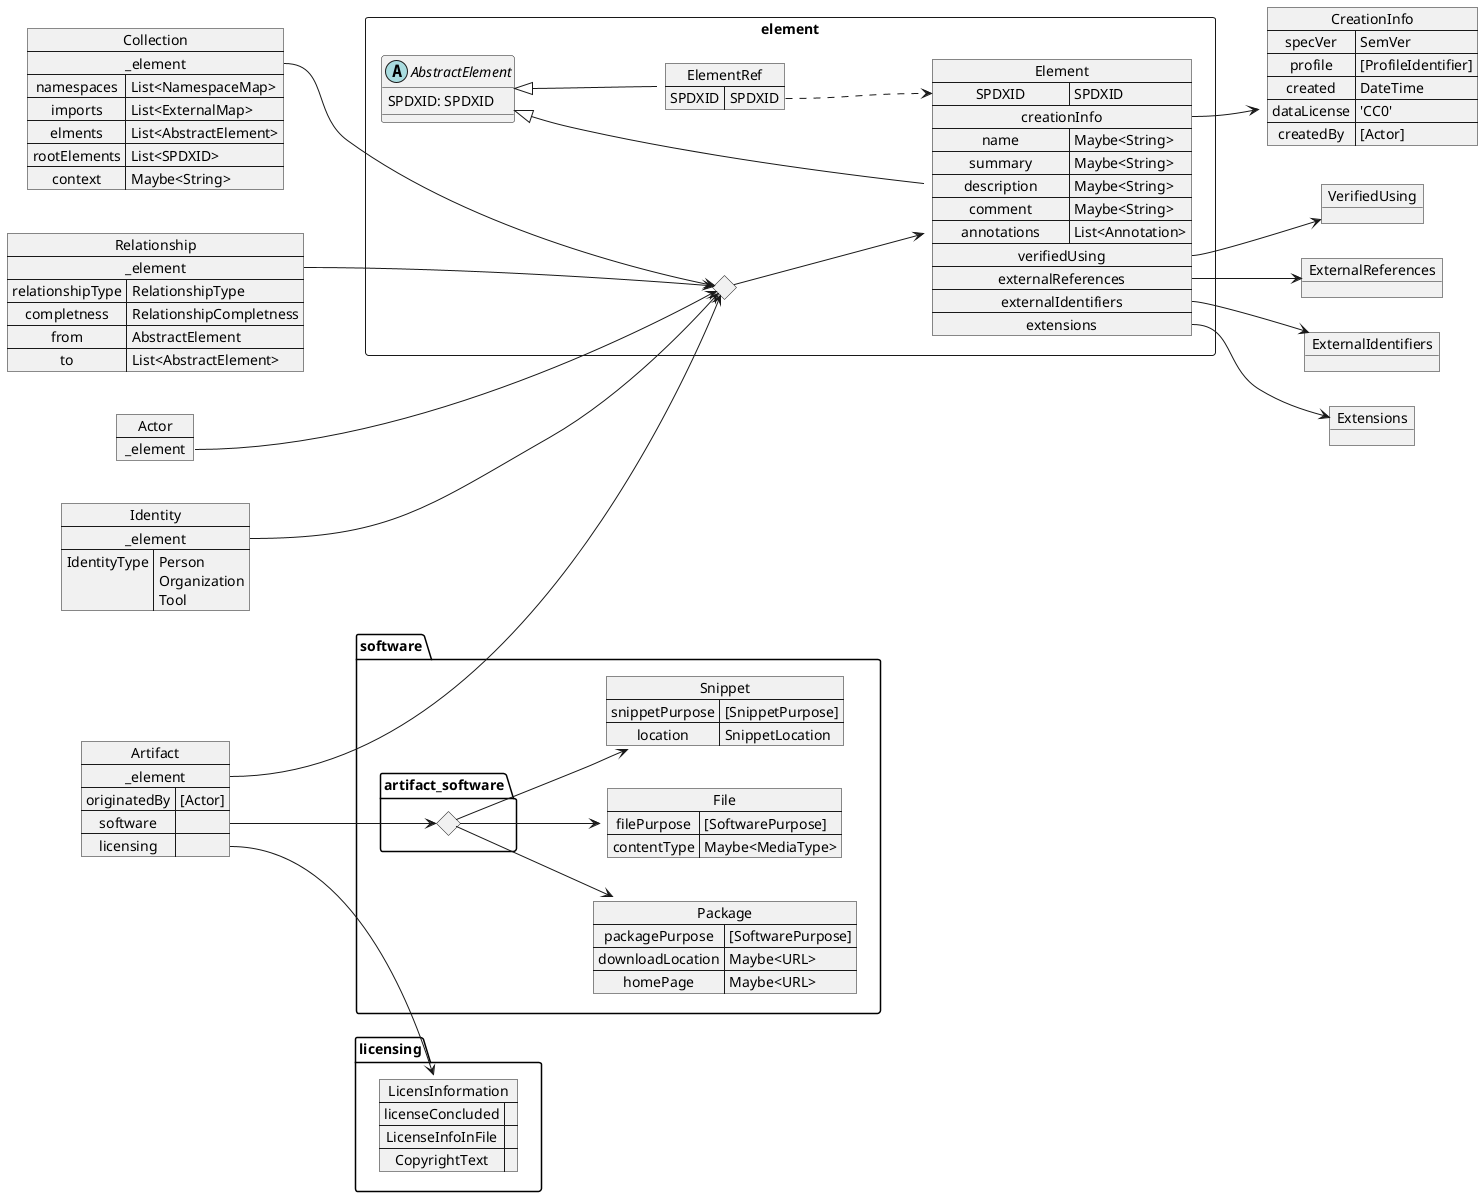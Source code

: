 @startuml
left to right direction

map CreationInfo {
    specVer => SemVer
    profile => [ProfileIdentifier]
    created => DateTime
    dataLicense => 'CC0'
    createdBy => [Actor]
}
object VerifiedUsing
object ExternalReferences
object ExternalIdentifiers
object Extensions
rectangle element {
    abstract AbstractElement
    AbstractElement : SPDXID: SPDXID
    map Element {
        SPDXID => SPDXID
        creationInfo *--> CreationInfo
        name => Maybe<String>
        summary => Maybe<String>
        description => Maybe<String>
        comment => Maybe<String>
        annotations => List<Annotation>
        verifiedUsing *--> VerifiedUsing
        externalReferences *--> ExternalReferences
        externalIdentifiers *--> ExternalIdentifiers
        extensions *--> Extensions
    }
    AbstractElement <|--- Element
    map ElementRef {
        SPDXID => SPDXID
    }
    AbstractElement <|- ElementRef
    ElementRef::SPDXID .> Element::SPDXID
    diamond dia
    dia --> Element
}

map Artifact {
    _element *---> element.dia
    originatedBy => [Actor]
    software =>
    licensing =>
}

map Collection {
    _element *---> element.dia
    namespaces => List<NamespaceMap>
    imports => List<ExternalMap>
    elments => List<AbstractElement>
    rootElements => List<SPDXID>
    context => Maybe<String>
}

map Relationship {
    _element *---> element.dia
    relationshipType => RelationshipType
    completness => RelationshipCompletness
    from => AbstractElement
    to => List<AbstractElement>
}

map Actor {
    _element *---> element.dia
}

map Identity {
    _element *---> element.dia
    IdentityType => Person\nOrganization\nTool
}



' package profile_software {
'     map Package {
'         _artifact *--> Artifact
'         packagePurpose => [SoftwarePurpose]
'         downloadLocation => Maybe<URL>
'         homePage => Maybe<URL>
'     }
'     map File {
'         _artifact *--> Artifact
'         filePurpose => [SoftwarePurpose]
'         contentType => Maybe<MediaType>
'     }
'     Map Snippet {
'         _artifact *--> Artifact
'         snippetPurpose => [SnippetPurpose]
'         location => SnippetLocation
'     }
'     map SBOM {
'         _collection *--> Collection
'     }
' }
' package profile_licensing {
'     map profile_licensing.Package {
'         _artifact *--> Artifact
'     }
' }

package software {
    map Package {
        packagePurpose => [SoftwarePurpose]
        downloadLocation => Maybe<URL>
        homePage => Maybe<URL>
    }
    map File {
        filePurpose => [SoftwarePurpose]
        contentType => Maybe<MediaType>
    }
    Map Snippet {
        snippetPurpose => [SnippetPurpose]
        location => SnippetLocation
    }
    diamond artifact_software.dia
    artifact_software.dia --> Package
    artifact_software.dia --> File
    artifact_software.dia --> Snippet
    Artifact::software --> artifact_software.dia
}

package licensing {
    map LicensInformation {
        licenseConcluded => 
        LicenseInfoInFile =>
        CopyrightText =>
    }
    Artifact::licensing --> LicensInformation
}

@enduml